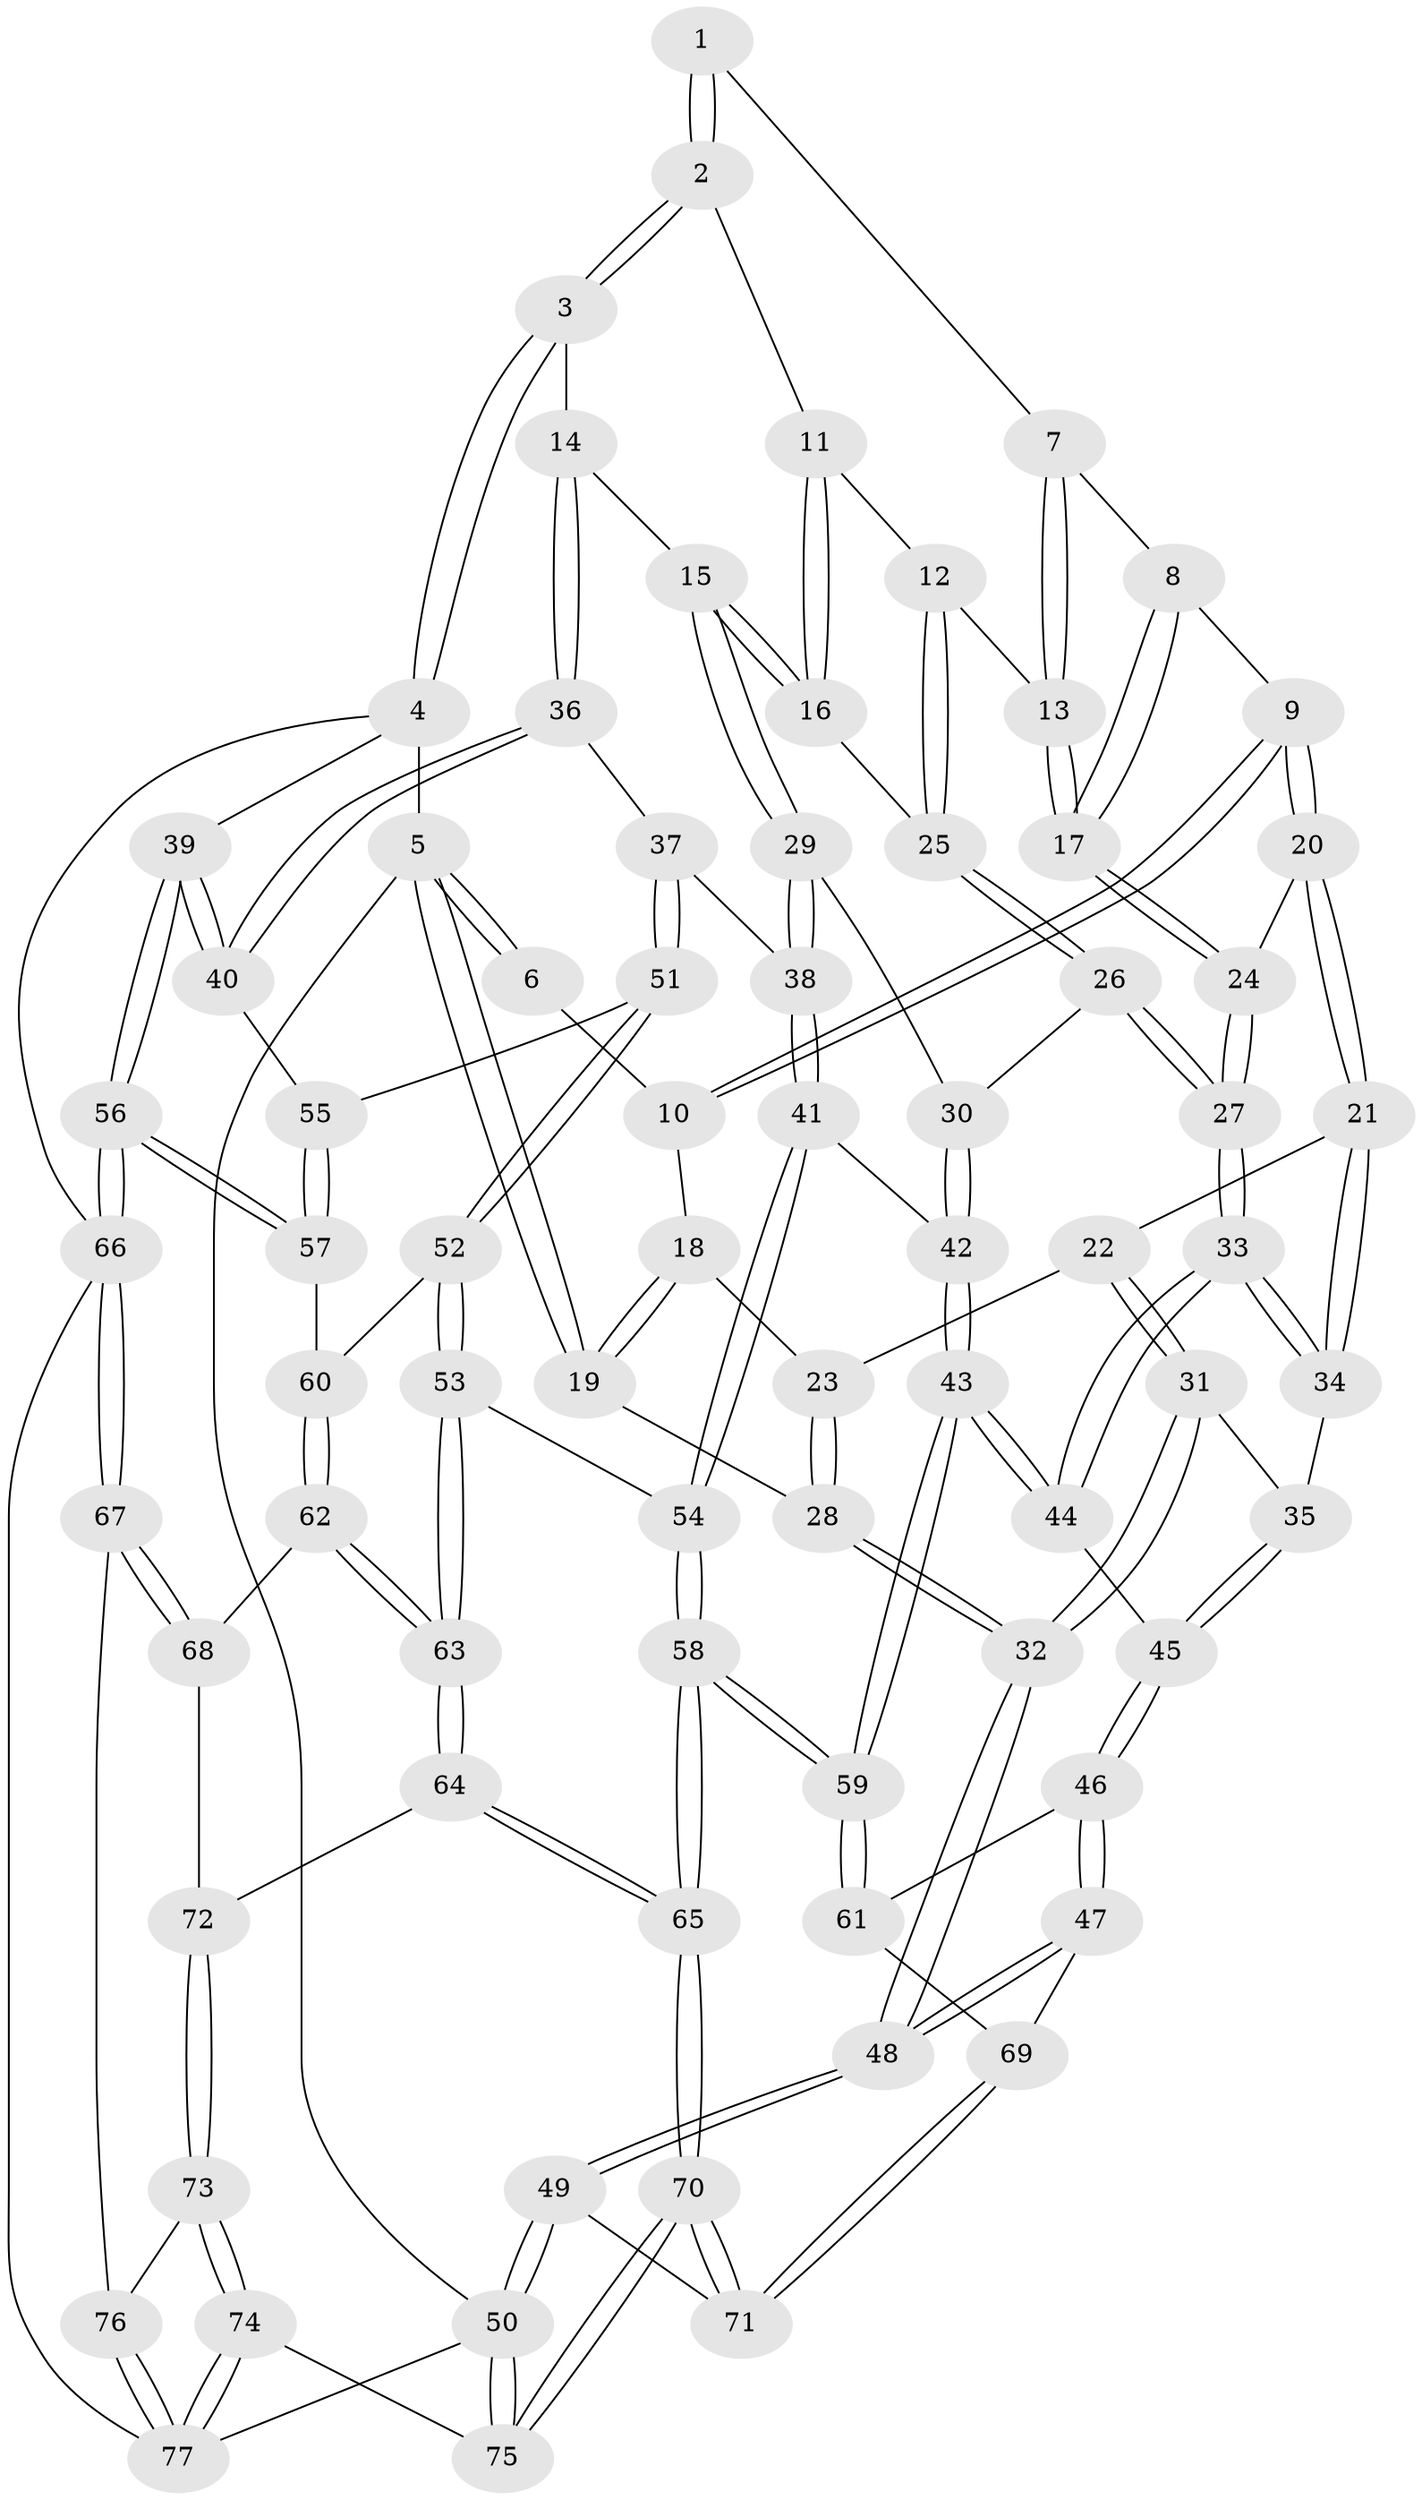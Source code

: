 // Generated by graph-tools (version 1.1) at 2025/01/03/09/25 05:01:54]
// undirected, 77 vertices, 189 edges
graph export_dot {
graph [start="1"]
  node [color=gray90,style=filled];
  1 [pos="+0.38986905280027606+0"];
  2 [pos="+0.6297855319718786+0"];
  3 [pos="+1+0"];
  4 [pos="+1+0"];
  5 [pos="+0+0"];
  6 [pos="+0.12672701727952562+0"];
  7 [pos="+0.37930784371477083+0"];
  8 [pos="+0.2648544961724301+0.05438240515065295"];
  9 [pos="+0.20009082285755259+0.09139459945241903"];
  10 [pos="+0.1382097636935866+0.054820582848099784"];
  11 [pos="+0.5337389542141859+0.04381100348381191"];
  12 [pos="+0.429756222532254+0.1340048621568974"];
  13 [pos="+0.4062563167478306+0.13055984211429814"];
  14 [pos="+0.8571325493676841+0.11945874299409104"];
  15 [pos="+0.6137575563851955+0.18541448740264543"];
  16 [pos="+0.5658183418563792+0.17220271675066665"];
  17 [pos="+0.3697394790976771+0.16521949201023428"];
  18 [pos="+0.13378712047929978+0.05881602212741455"];
  19 [pos="+0+0.0375247881832459"];
  20 [pos="+0.25533090713741946+0.211191745661146"];
  21 [pos="+0.2201290447363374+0.2453199888630834"];
  22 [pos="+0.10104061252421873+0.2102898346400849"];
  23 [pos="+0.07058773586576098+0.16186484527597694"];
  24 [pos="+0.3468913833431638+0.1970144611615081"];
  25 [pos="+0.520157849317532+0.1703266268232159"];
  26 [pos="+0.44602377275504973+0.34438956595783243"];
  27 [pos="+0.4246340807694593+0.3452389591779261"];
  28 [pos="+0+0.12852238633133178"];
  29 [pos="+0.5397284830569749+0.34737858808192484"];
  30 [pos="+0.48321315270783116+0.35233975649404387"];
  31 [pos="+0.01384464505322808+0.35943160741240027"];
  32 [pos="+0+0.41364961447091486"];
  33 [pos="+0.3365822770805957+0.4458593915444802"];
  34 [pos="+0.2167142888289503+0.27133740196157274"];
  35 [pos="+0.12939187667655577+0.3792126421293151"];
  36 [pos="+0.8445744556002958+0.1766403503933127"];
  37 [pos="+0.7395236411542346+0.37049317620428673"];
  38 [pos="+0.6188222287307126+0.4015923213280491"];
  39 [pos="+1+0.5417175617568758"];
  40 [pos="+0.9368233394044992+0.449696540007513"];
  41 [pos="+0.589713548434319+0.5064630700387199"];
  42 [pos="+0.5138356351198914+0.5114953563640857"];
  43 [pos="+0.4264214347396324+0.560541959470319"];
  44 [pos="+0.3321385713951499+0.4594329858210985"];
  45 [pos="+0.21436003281335664+0.5094247545930684"];
  46 [pos="+0.19070360631671474+0.5493065415058005"];
  47 [pos="+0.05140142229902813+0.6700905022828043"];
  48 [pos="+0+0.7527699422003573"];
  49 [pos="+0+0.8436414111182587"];
  50 [pos="+0+1"];
  51 [pos="+0.7789667211589073+0.5080523148180471"];
  52 [pos="+0.7579065063036459+0.5611938471003868"];
  53 [pos="+0.679883225322546+0.604279739434318"];
  54 [pos="+0.657193058715016+0.6006889881360505"];
  55 [pos="+0.8807469745381886+0.493976444725213"];
  56 [pos="+1+0.7225952868652317"];
  57 [pos="+0.9455594257190586+0.6318140696765522"];
  58 [pos="+0.4673671236887236+0.7275859693312312"];
  59 [pos="+0.44097431309332286+0.7072479384706587"];
  60 [pos="+0.8470743065010302+0.6364708088281846"];
  61 [pos="+0.3873680916763086+0.7122525888666064"];
  62 [pos="+0.8182694410381219+0.729962535963162"];
  63 [pos="+0.7305586184553275+0.7783960260351988"];
  64 [pos="+0.7053226455044284+0.8490917560038447"];
  65 [pos="+0.5251736277830437+0.8708744019859213"];
  66 [pos="+1+0.7459028830575491"];
  67 [pos="+1+0.7491246649134091"];
  68 [pos="+0.9394209928481799+0.7846249524200407"];
  69 [pos="+0.2854153177036246+0.7580588811760901"];
  70 [pos="+0.42515270598871757+1"];
  71 [pos="+0.2584323329841941+0.9108067681653541"];
  72 [pos="+0.7708728078370448+0.9060710369764529"];
  73 [pos="+0.7911581937243919+0.9456461148389461"];
  74 [pos="+0.7994385949634225+1"];
  75 [pos="+0.42481250820921085+1"];
  76 [pos="+0.9562000796020175+0.9246405102268245"];
  77 [pos="+0.9009903930888693+1"];
  1 -- 2;
  1 -- 2;
  1 -- 7;
  2 -- 3;
  2 -- 3;
  2 -- 11;
  3 -- 4;
  3 -- 4;
  3 -- 14;
  4 -- 5;
  4 -- 39;
  4 -- 66;
  5 -- 6;
  5 -- 6;
  5 -- 19;
  5 -- 19;
  5 -- 50;
  6 -- 10;
  7 -- 8;
  7 -- 13;
  7 -- 13;
  8 -- 9;
  8 -- 17;
  8 -- 17;
  9 -- 10;
  9 -- 10;
  9 -- 20;
  9 -- 20;
  10 -- 18;
  11 -- 12;
  11 -- 16;
  11 -- 16;
  12 -- 13;
  12 -- 25;
  12 -- 25;
  13 -- 17;
  13 -- 17;
  14 -- 15;
  14 -- 36;
  14 -- 36;
  15 -- 16;
  15 -- 16;
  15 -- 29;
  15 -- 29;
  16 -- 25;
  17 -- 24;
  17 -- 24;
  18 -- 19;
  18 -- 19;
  18 -- 23;
  19 -- 28;
  20 -- 21;
  20 -- 21;
  20 -- 24;
  21 -- 22;
  21 -- 34;
  21 -- 34;
  22 -- 23;
  22 -- 31;
  22 -- 31;
  23 -- 28;
  23 -- 28;
  24 -- 27;
  24 -- 27;
  25 -- 26;
  25 -- 26;
  26 -- 27;
  26 -- 27;
  26 -- 30;
  27 -- 33;
  27 -- 33;
  28 -- 32;
  28 -- 32;
  29 -- 30;
  29 -- 38;
  29 -- 38;
  30 -- 42;
  30 -- 42;
  31 -- 32;
  31 -- 32;
  31 -- 35;
  32 -- 48;
  32 -- 48;
  33 -- 34;
  33 -- 34;
  33 -- 44;
  33 -- 44;
  34 -- 35;
  35 -- 45;
  35 -- 45;
  36 -- 37;
  36 -- 40;
  36 -- 40;
  37 -- 38;
  37 -- 51;
  37 -- 51;
  38 -- 41;
  38 -- 41;
  39 -- 40;
  39 -- 40;
  39 -- 56;
  39 -- 56;
  40 -- 55;
  41 -- 42;
  41 -- 54;
  41 -- 54;
  42 -- 43;
  42 -- 43;
  43 -- 44;
  43 -- 44;
  43 -- 59;
  43 -- 59;
  44 -- 45;
  45 -- 46;
  45 -- 46;
  46 -- 47;
  46 -- 47;
  46 -- 61;
  47 -- 48;
  47 -- 48;
  47 -- 69;
  48 -- 49;
  48 -- 49;
  49 -- 50;
  49 -- 50;
  49 -- 71;
  50 -- 75;
  50 -- 75;
  50 -- 77;
  51 -- 52;
  51 -- 52;
  51 -- 55;
  52 -- 53;
  52 -- 53;
  52 -- 60;
  53 -- 54;
  53 -- 63;
  53 -- 63;
  54 -- 58;
  54 -- 58;
  55 -- 57;
  55 -- 57;
  56 -- 57;
  56 -- 57;
  56 -- 66;
  56 -- 66;
  57 -- 60;
  58 -- 59;
  58 -- 59;
  58 -- 65;
  58 -- 65;
  59 -- 61;
  59 -- 61;
  60 -- 62;
  60 -- 62;
  61 -- 69;
  62 -- 63;
  62 -- 63;
  62 -- 68;
  63 -- 64;
  63 -- 64;
  64 -- 65;
  64 -- 65;
  64 -- 72;
  65 -- 70;
  65 -- 70;
  66 -- 67;
  66 -- 67;
  66 -- 77;
  67 -- 68;
  67 -- 68;
  67 -- 76;
  68 -- 72;
  69 -- 71;
  69 -- 71;
  70 -- 71;
  70 -- 71;
  70 -- 75;
  70 -- 75;
  72 -- 73;
  72 -- 73;
  73 -- 74;
  73 -- 74;
  73 -- 76;
  74 -- 75;
  74 -- 77;
  74 -- 77;
  76 -- 77;
  76 -- 77;
}
